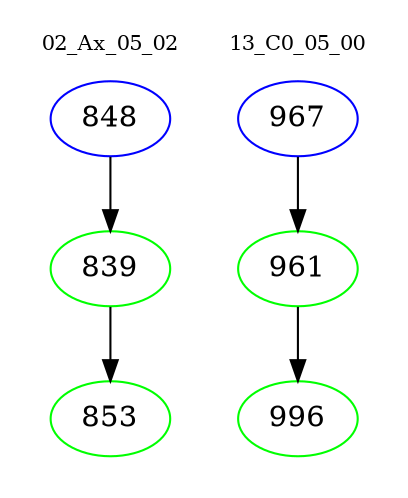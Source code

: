 digraph{
subgraph cluster_0 {
color = white
label = "02_Ax_05_02";
fontsize=10;
T0_848 [label="848", color="blue"]
T0_848 -> T0_839 [color="black"]
T0_839 [label="839", color="green"]
T0_839 -> T0_853 [color="black"]
T0_853 [label="853", color="green"]
}
subgraph cluster_1 {
color = white
label = "13_C0_05_00";
fontsize=10;
T1_967 [label="967", color="blue"]
T1_967 -> T1_961 [color="black"]
T1_961 [label="961", color="green"]
T1_961 -> T1_996 [color="black"]
T1_996 [label="996", color="green"]
}
}
